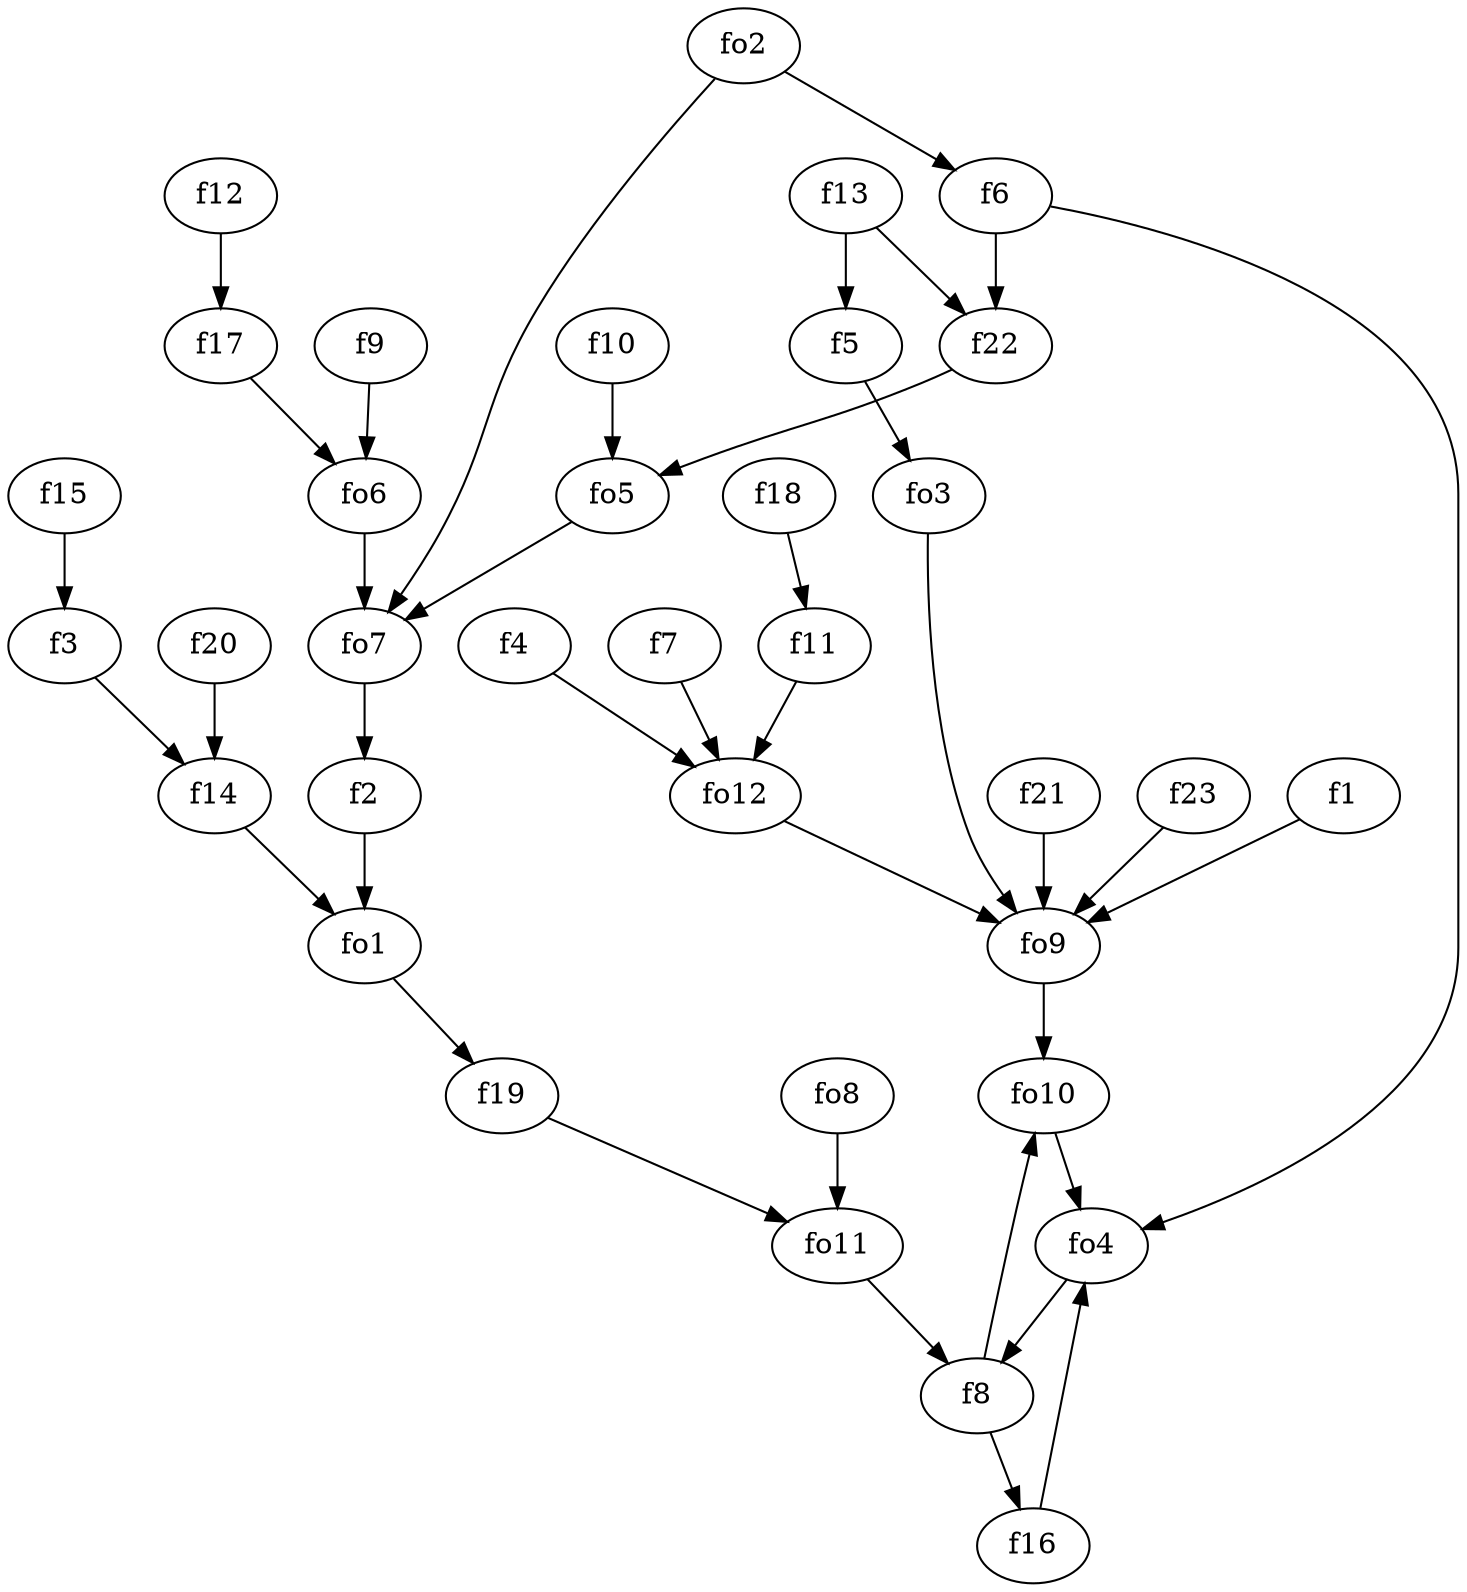 strict digraph  {
f1;
f2;
f3;
f4;
f5;
f6;
f7;
f8;
f9;
f10;
f11;
f12;
f13;
f14;
f15;
f16;
f17;
f18;
f19;
f20;
f21;
f22;
f23;
fo1;
fo2;
fo3;
fo4;
fo5;
fo6;
fo7;
fo8;
fo9;
fo10;
fo11;
fo12;
f1 -> fo9  [weight=2];
f2 -> fo1  [weight=2];
f3 -> f14  [weight=2];
f4 -> fo12  [weight=2];
f5 -> fo3  [weight=2];
f6 -> fo4  [weight=2];
f6 -> f22  [weight=2];
f7 -> fo12  [weight=2];
f8 -> fo10  [weight=2];
f8 -> f16  [weight=2];
f9 -> fo6  [weight=2];
f10 -> fo5  [weight=2];
f11 -> fo12  [weight=2];
f12 -> f17  [weight=2];
f13 -> f22  [weight=2];
f13 -> f5  [weight=2];
f14 -> fo1  [weight=2];
f15 -> f3  [weight=2];
f16 -> fo4  [weight=2];
f17 -> fo6  [weight=2];
f18 -> f11  [weight=2];
f19 -> fo11  [weight=2];
f20 -> f14  [weight=2];
f21 -> fo9  [weight=2];
f22 -> fo5  [weight=2];
f23 -> fo9  [weight=2];
fo1 -> f19  [weight=2];
fo2 -> fo7  [weight=2];
fo2 -> f6  [weight=2];
fo3 -> fo9  [weight=2];
fo4 -> f8  [weight=2];
fo5 -> fo7  [weight=2];
fo6 -> fo7  [weight=2];
fo7 -> f2  [weight=2];
fo8 -> fo11  [weight=2];
fo9 -> fo10  [weight=2];
fo10 -> fo4  [weight=2];
fo11 -> f8  [weight=2];
fo12 -> fo9  [weight=2];
}
